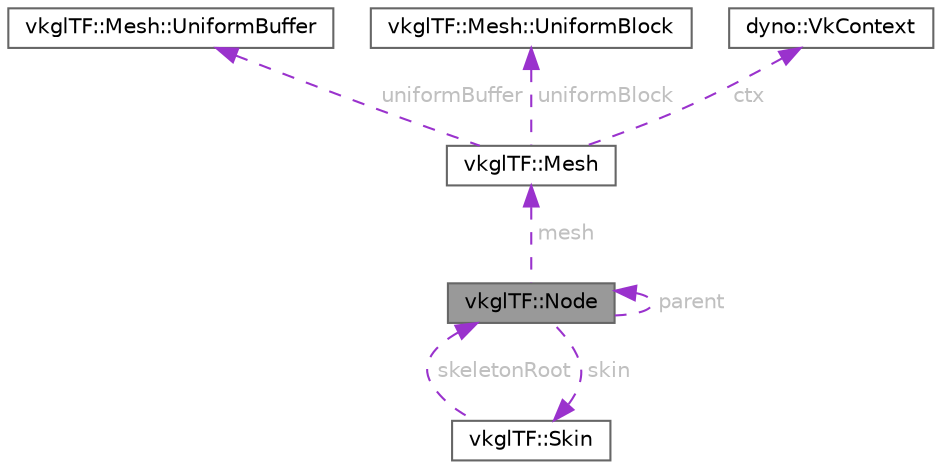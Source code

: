 digraph "vkglTF::Node"
{
 // LATEX_PDF_SIZE
  bgcolor="transparent";
  edge [fontname=Helvetica,fontsize=10,labelfontname=Helvetica,labelfontsize=10];
  node [fontname=Helvetica,fontsize=10,shape=box,height=0.2,width=0.4];
  Node1 [id="Node000001",label="vkglTF::Node",height=0.2,width=0.4,color="gray40", fillcolor="grey60", style="filled", fontcolor="black",tooltip=" "];
  Node1 -> Node1 [id="edge1_Node000001_Node000001",dir="back",color="darkorchid3",style="dashed",tooltip=" ",label=" parent",fontcolor="grey" ];
  Node2 -> Node1 [id="edge2_Node000001_Node000002",dir="back",color="darkorchid3",style="dashed",tooltip=" ",label=" mesh",fontcolor="grey" ];
  Node2 [id="Node000002",label="vkglTF::Mesh",height=0.2,width=0.4,color="gray40", fillcolor="white", style="filled",URL="$structvkgl_t_f_1_1_mesh.html",tooltip=" "];
  Node3 -> Node2 [id="edge3_Node000002_Node000003",dir="back",color="darkorchid3",style="dashed",tooltip=" ",label=" uniformBuffer",fontcolor="grey" ];
  Node3 [id="Node000003",label="vkglTF::Mesh::UniformBuffer",height=0.2,width=0.4,color="gray40", fillcolor="white", style="filled",URL="$structvkgl_t_f_1_1_mesh_1_1_uniform_buffer.html",tooltip=" "];
  Node4 -> Node2 [id="edge4_Node000002_Node000004",dir="back",color="darkorchid3",style="dashed",tooltip=" ",label=" uniformBlock",fontcolor="grey" ];
  Node4 [id="Node000004",label="vkglTF::Mesh::UniformBlock",height=0.2,width=0.4,color="gray40", fillcolor="white", style="filled",URL="$structvkgl_t_f_1_1_mesh_1_1_uniform_block.html",tooltip=" "];
  Node5 -> Node2 [id="edge5_Node000002_Node000005",dir="back",color="darkorchid3",style="dashed",tooltip=" ",label=" ctx",fontcolor="grey" ];
  Node5 [id="Node000005",label="dyno::VkContext",height=0.2,width=0.4,color="gray40", fillcolor="white", style="filled",URL="$classdyno_1_1_vk_context.html",tooltip=" "];
  Node6 -> Node1 [id="edge6_Node000001_Node000006",dir="back",color="darkorchid3",style="dashed",tooltip=" ",label=" skin",fontcolor="grey" ];
  Node6 [id="Node000006",label="vkglTF::Skin",height=0.2,width=0.4,color="gray40", fillcolor="white", style="filled",URL="$structvkgl_t_f_1_1_skin.html",tooltip=" "];
  Node1 -> Node6 [id="edge7_Node000006_Node000001",dir="back",color="darkorchid3",style="dashed",tooltip=" ",label=" skeletonRoot",fontcolor="grey" ];
}
